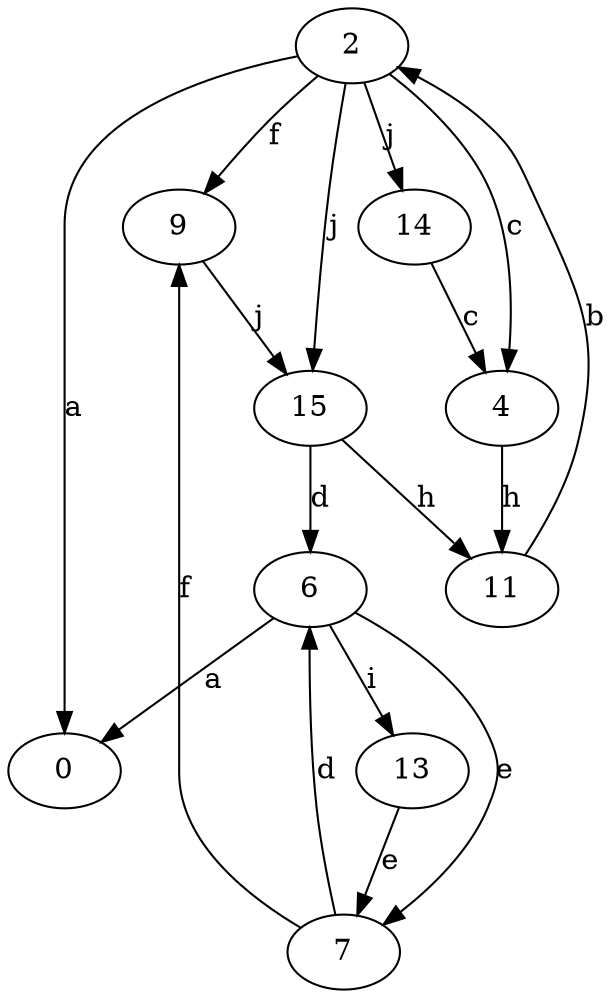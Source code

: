 strict digraph  {
0;
2;
4;
6;
7;
9;
11;
13;
14;
15;
2 -> 0  [label=a];
2 -> 4  [label=c];
2 -> 9  [label=f];
2 -> 14  [label=j];
2 -> 15  [label=j];
4 -> 11  [label=h];
6 -> 0  [label=a];
6 -> 7  [label=e];
6 -> 13  [label=i];
7 -> 6  [label=d];
7 -> 9  [label=f];
9 -> 15  [label=j];
11 -> 2  [label=b];
13 -> 7  [label=e];
14 -> 4  [label=c];
15 -> 6  [label=d];
15 -> 11  [label=h];
}
